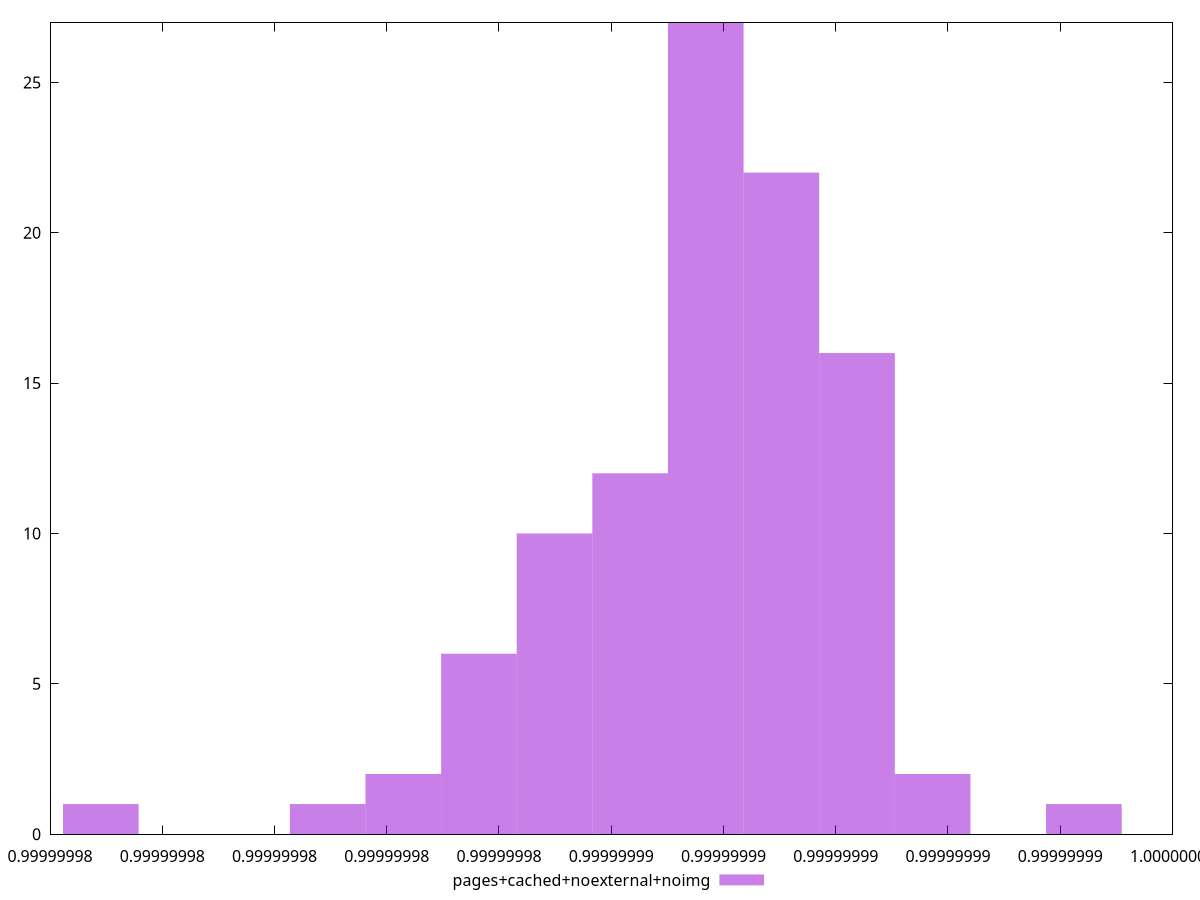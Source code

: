 $_pagesCachedNoexternalNoimg <<EOF
0.9999999849893482 10
0.9999999903788354 16
0.9999999863367199 12
0.9999999876840918 27
0.9999999890314636 22
0.9999999836419763 6
0.9999999809472327 1
0.9999999917262072 2
0.9999999944209509 1
0.9999999769051172 1
0.9999999822946045 2
EOF
set key outside below
set terminal pngcairo
set output "report_00006_2020-11-02T20-21-41.718Z/bootup-time/pages+cached+noexternal+noimg//hist.png"
set yrange [0:27]
set boxwidth 1.3473718156068828e-9
set style fill transparent solid 0.5 noborder
plot $_pagesCachedNoexternalNoimg title "pages+cached+noexternal+noimg" with boxes ,